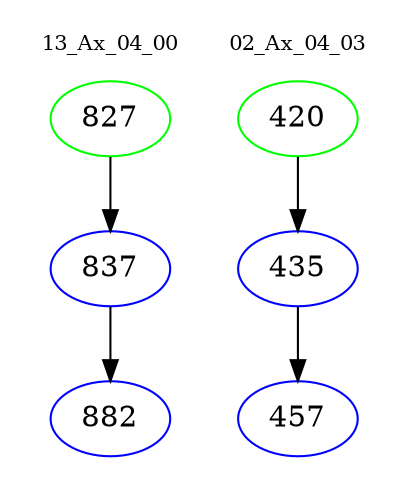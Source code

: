 digraph{
subgraph cluster_0 {
color = white
label = "13_Ax_04_00";
fontsize=10;
T0_827 [label="827", color="green"]
T0_827 -> T0_837 [color="black"]
T0_837 [label="837", color="blue"]
T0_837 -> T0_882 [color="black"]
T0_882 [label="882", color="blue"]
}
subgraph cluster_1 {
color = white
label = "02_Ax_04_03";
fontsize=10;
T1_420 [label="420", color="green"]
T1_420 -> T1_435 [color="black"]
T1_435 [label="435", color="blue"]
T1_435 -> T1_457 [color="black"]
T1_457 [label="457", color="blue"]
}
}
